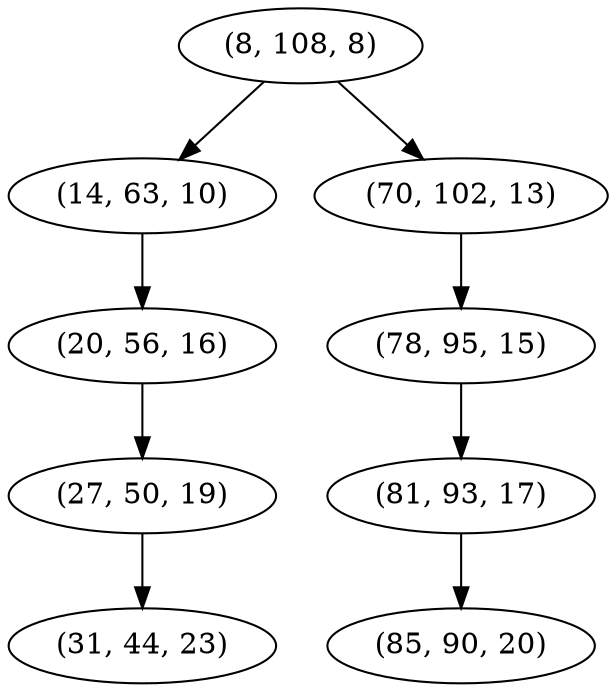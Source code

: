 digraph tree {
    "(8, 108, 8)";
    "(14, 63, 10)";
    "(20, 56, 16)";
    "(27, 50, 19)";
    "(31, 44, 23)";
    "(70, 102, 13)";
    "(78, 95, 15)";
    "(81, 93, 17)";
    "(85, 90, 20)";
    "(8, 108, 8)" -> "(14, 63, 10)";
    "(8, 108, 8)" -> "(70, 102, 13)";
    "(14, 63, 10)" -> "(20, 56, 16)";
    "(20, 56, 16)" -> "(27, 50, 19)";
    "(27, 50, 19)" -> "(31, 44, 23)";
    "(70, 102, 13)" -> "(78, 95, 15)";
    "(78, 95, 15)" -> "(81, 93, 17)";
    "(81, 93, 17)" -> "(85, 90, 20)";
}
